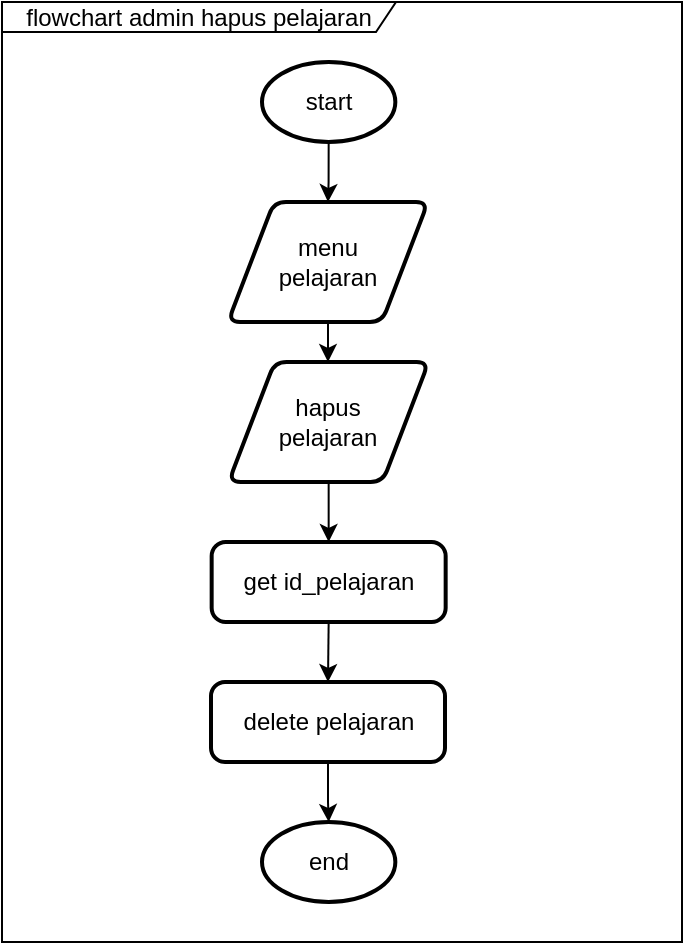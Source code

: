 <mxfile version="17.4.2" type="device"><diagram id="d353pJh12qnXz6HxxbPq" name="Page-1"><mxGraphModel dx="1231" dy="790" grid="1" gridSize="10" guides="1" tooltips="1" connect="1" arrows="1" fold="1" page="1" pageScale="1" pageWidth="850" pageHeight="1100" math="0" shadow="0"><root><mxCell id="0"/><mxCell id="1" parent="0"/><mxCell id="NGRRbrEp46Ft4Ty4RzrM-3" style="edgeStyle=orthogonalEdgeStyle;rounded=0;orthogonalLoop=1;jettySize=auto;html=1;exitX=0.5;exitY=1;exitDx=0;exitDy=0;exitPerimeter=0;" edge="1" parent="1" source="NGRRbrEp46Ft4Ty4RzrM-1" target="NGRRbrEp46Ft4Ty4RzrM-2"><mxGeometry relative="1" as="geometry"/></mxCell><mxCell id="NGRRbrEp46Ft4Ty4RzrM-1" value="start" style="strokeWidth=2;html=1;shape=mxgraph.flowchart.start_1;whiteSpace=wrap;" vertex="1" parent="1"><mxGeometry x="320" y="90" width="66.67" height="40" as="geometry"/></mxCell><mxCell id="NGRRbrEp46Ft4Ty4RzrM-24" style="edgeStyle=orthogonalEdgeStyle;rounded=0;orthogonalLoop=1;jettySize=auto;html=1;exitX=0.5;exitY=1;exitDx=0;exitDy=0;" edge="1" parent="1" source="NGRRbrEp46Ft4Ty4RzrM-2" target="NGRRbrEp46Ft4Ty4RzrM-17"><mxGeometry relative="1" as="geometry"/></mxCell><mxCell id="NGRRbrEp46Ft4Ty4RzrM-2" value="menu &lt;br&gt;pelajaran" style="shape=parallelogram;html=1;strokeWidth=2;perimeter=parallelogramPerimeter;whiteSpace=wrap;rounded=1;arcSize=12;size=0.23;" vertex="1" parent="1"><mxGeometry x="303" y="160" width="100" height="60" as="geometry"/></mxCell><mxCell id="NGRRbrEp46Ft4Ty4RzrM-29" style="edgeStyle=orthogonalEdgeStyle;rounded=0;orthogonalLoop=1;jettySize=auto;html=1;exitX=0.5;exitY=1;exitDx=0;exitDy=0;" edge="1" parent="1" source="NGRRbrEp46Ft4Ty4RzrM-11" target="NGRRbrEp46Ft4Ty4RzrM-13"><mxGeometry relative="1" as="geometry"/></mxCell><mxCell id="NGRRbrEp46Ft4Ty4RzrM-11" value="delete pelajaran" style="rounded=1;whiteSpace=wrap;html=1;absoluteArcSize=1;arcSize=14;strokeWidth=2;" vertex="1" parent="1"><mxGeometry x="294.5" y="400" width="117" height="40" as="geometry"/></mxCell><mxCell id="NGRRbrEp46Ft4Ty4RzrM-13" value="end" style="strokeWidth=2;html=1;shape=mxgraph.flowchart.start_1;whiteSpace=wrap;" vertex="1" parent="1"><mxGeometry x="320" y="470" width="66.67" height="40" as="geometry"/></mxCell><mxCell id="NGRRbrEp46Ft4Ty4RzrM-15" value="flowchart admin hapus pelajaran" style="shape=umlFrame;whiteSpace=wrap;html=1;width=197;height=15;" vertex="1" parent="1"><mxGeometry x="190" y="60" width="340" height="470" as="geometry"/></mxCell><mxCell id="NGRRbrEp46Ft4Ty4RzrM-25" style="edgeStyle=orthogonalEdgeStyle;rounded=0;orthogonalLoop=1;jettySize=auto;html=1;exitX=0.5;exitY=1;exitDx=0;exitDy=0;entryX=0.5;entryY=0;entryDx=0;entryDy=0;" edge="1" parent="1" source="NGRRbrEp46Ft4Ty4RzrM-17" target="NGRRbrEp46Ft4Ty4RzrM-23"><mxGeometry relative="1" as="geometry"/></mxCell><mxCell id="NGRRbrEp46Ft4Ty4RzrM-17" value="hapus &lt;br&gt;pelajaran" style="shape=parallelogram;html=1;strokeWidth=2;perimeter=parallelogramPerimeter;whiteSpace=wrap;rounded=1;arcSize=12;size=0.23;" vertex="1" parent="1"><mxGeometry x="303.33" y="240" width="100" height="60" as="geometry"/></mxCell><mxCell id="NGRRbrEp46Ft4Ty4RzrM-26" style="edgeStyle=orthogonalEdgeStyle;rounded=0;orthogonalLoop=1;jettySize=auto;html=1;exitX=0.5;exitY=1;exitDx=0;exitDy=0;entryX=0.5;entryY=0;entryDx=0;entryDy=0;" edge="1" parent="1" source="NGRRbrEp46Ft4Ty4RzrM-23" target="NGRRbrEp46Ft4Ty4RzrM-11"><mxGeometry relative="1" as="geometry"/></mxCell><mxCell id="NGRRbrEp46Ft4Ty4RzrM-23" value="get id_pelajaran" style="rounded=1;whiteSpace=wrap;html=1;absoluteArcSize=1;arcSize=14;strokeWidth=2;" vertex="1" parent="1"><mxGeometry x="294.83" y="330" width="117" height="40" as="geometry"/></mxCell></root></mxGraphModel></diagram></mxfile>